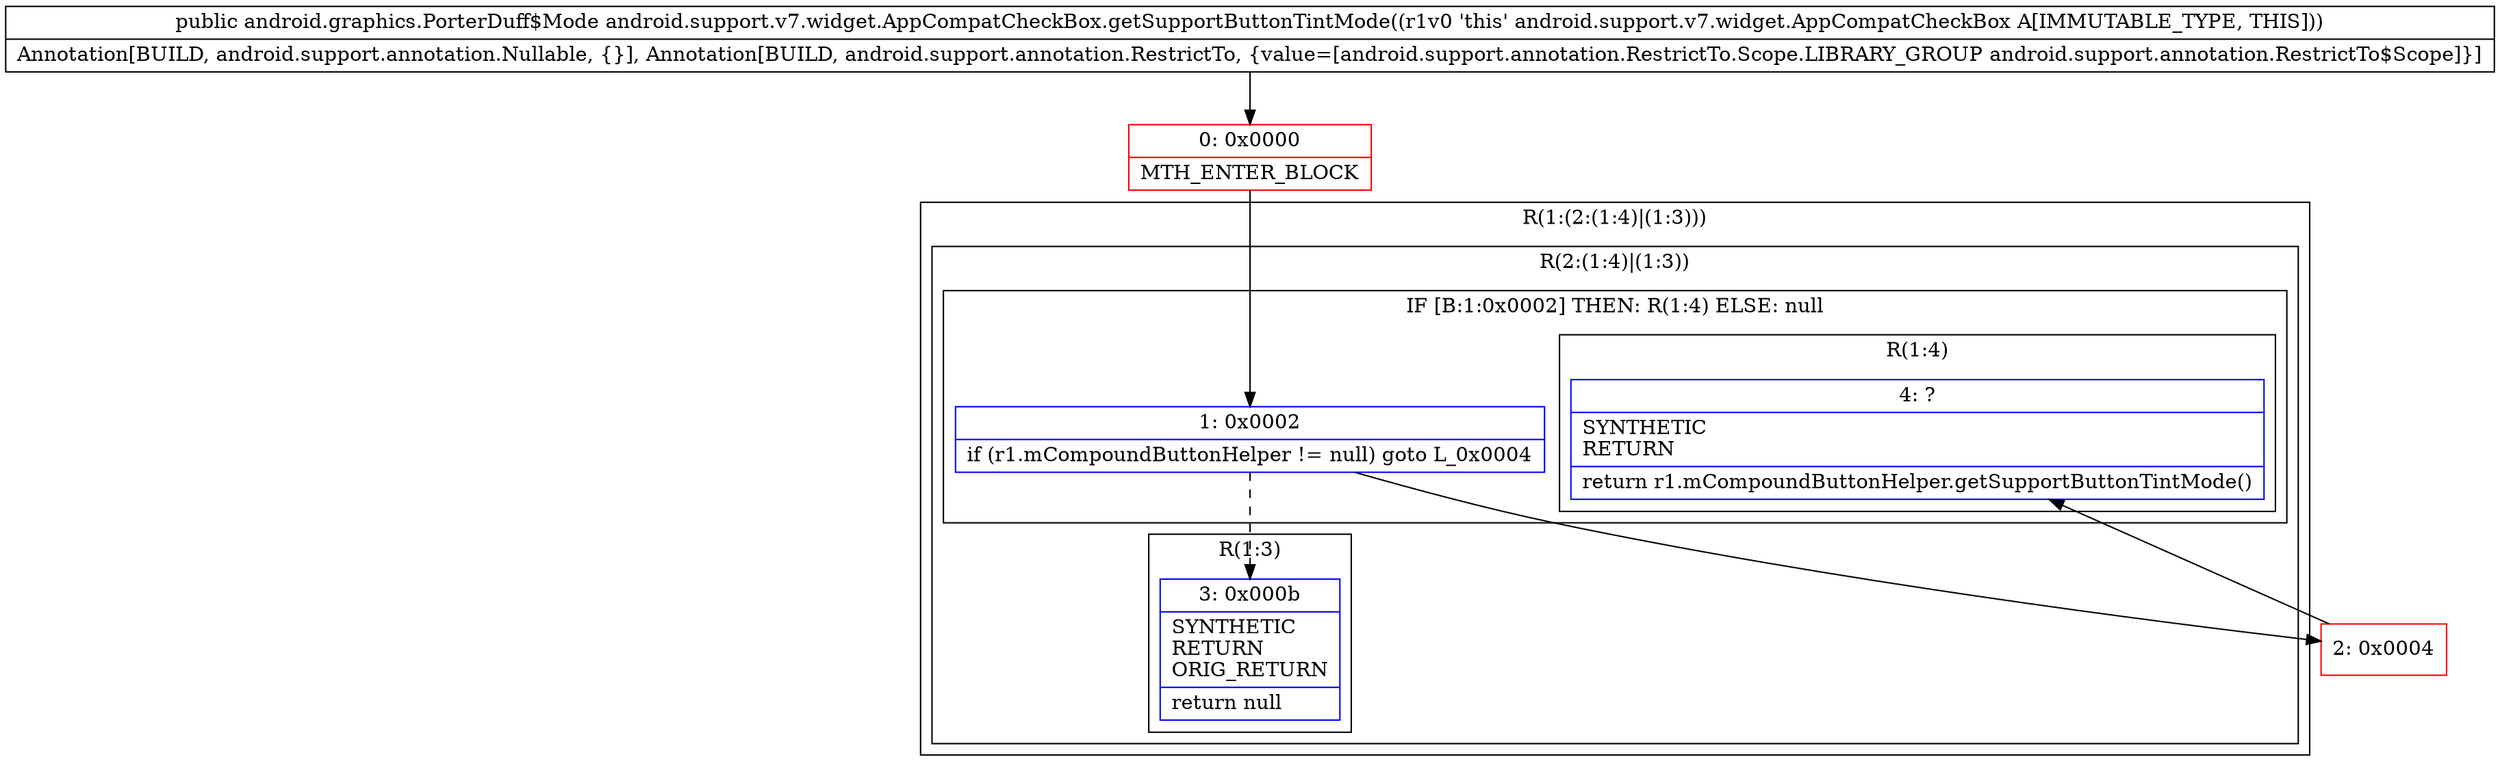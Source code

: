 digraph "CFG forandroid.support.v7.widget.AppCompatCheckBox.getSupportButtonTintMode()Landroid\/graphics\/PorterDuff$Mode;" {
subgraph cluster_Region_1046248690 {
label = "R(1:(2:(1:4)|(1:3)))";
node [shape=record,color=blue];
subgraph cluster_Region_25638677 {
label = "R(2:(1:4)|(1:3))";
node [shape=record,color=blue];
subgraph cluster_IfRegion_45413089 {
label = "IF [B:1:0x0002] THEN: R(1:4) ELSE: null";
node [shape=record,color=blue];
Node_1 [shape=record,label="{1\:\ 0x0002|if (r1.mCompoundButtonHelper != null) goto L_0x0004\l}"];
subgraph cluster_Region_1347365318 {
label = "R(1:4)";
node [shape=record,color=blue];
Node_4 [shape=record,label="{4\:\ ?|SYNTHETIC\lRETURN\l|return r1.mCompoundButtonHelper.getSupportButtonTintMode()\l}"];
}
}
subgraph cluster_Region_220816593 {
label = "R(1:3)";
node [shape=record,color=blue];
Node_3 [shape=record,label="{3\:\ 0x000b|SYNTHETIC\lRETURN\lORIG_RETURN\l|return null\l}"];
}
}
}
Node_0 [shape=record,color=red,label="{0\:\ 0x0000|MTH_ENTER_BLOCK\l}"];
Node_2 [shape=record,color=red,label="{2\:\ 0x0004}"];
MethodNode[shape=record,label="{public android.graphics.PorterDuff$Mode android.support.v7.widget.AppCompatCheckBox.getSupportButtonTintMode((r1v0 'this' android.support.v7.widget.AppCompatCheckBox A[IMMUTABLE_TYPE, THIS]))  | Annotation[BUILD, android.support.annotation.Nullable, \{\}], Annotation[BUILD, android.support.annotation.RestrictTo, \{value=[android.support.annotation.RestrictTo.Scope.LIBRARY_GROUP android.support.annotation.RestrictTo$Scope]\}]\l}"];
MethodNode -> Node_0;
Node_1 -> Node_2;
Node_1 -> Node_3[style=dashed];
Node_0 -> Node_1;
Node_2 -> Node_4;
}

